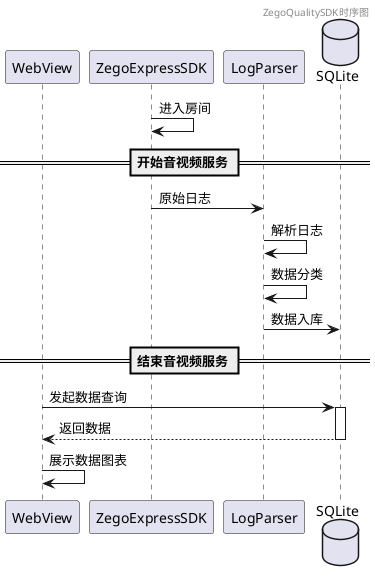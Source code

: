 ZegoQualitySDK时序图

@startuml

header ZegoQualitySDK时序图

participant WebView as Web
participant ZegoExpressSDK as E
participant LogParser as Parser
database SQLite as DB


E -> E : 进入房间

== 开始音视频服务 ==

E -> Parser : 原始日志
Parser -> Parser : 解析日志
Parser -> Parser : 数据分类
Parser -> DB : 数据入库

== 结束音视频服务 ==

Web -> DB : 发起数据查询
activate DB
DB --> Web : 返回数据
deactivate DB
Web -> Web : 展示数据图表


@enduml